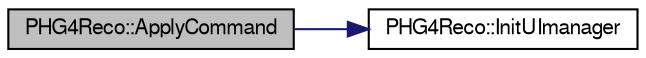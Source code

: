 digraph "PHG4Reco::ApplyCommand"
{
  bgcolor="transparent";
  edge [fontname="FreeSans",fontsize="10",labelfontname="FreeSans",labelfontsize="10"];
  node [fontname="FreeSans",fontsize="10",shape=record];
  rankdir="LR";
  Node1 [label="PHG4Reco::ApplyCommand",height=0.2,width=0.4,color="black", fillcolor="grey75", style="filled" fontcolor="black"];
  Node1 -> Node2 [color="midnightblue",fontsize="10",style="solid",fontname="FreeSans"];
  Node2 [label="PHG4Reco::InitUImanager",height=0.2,width=0.4,color="black",URL="$d0/d78/classPHG4Reco.html#ad0f5beaf012e51404b712277818c6b36"];
}
